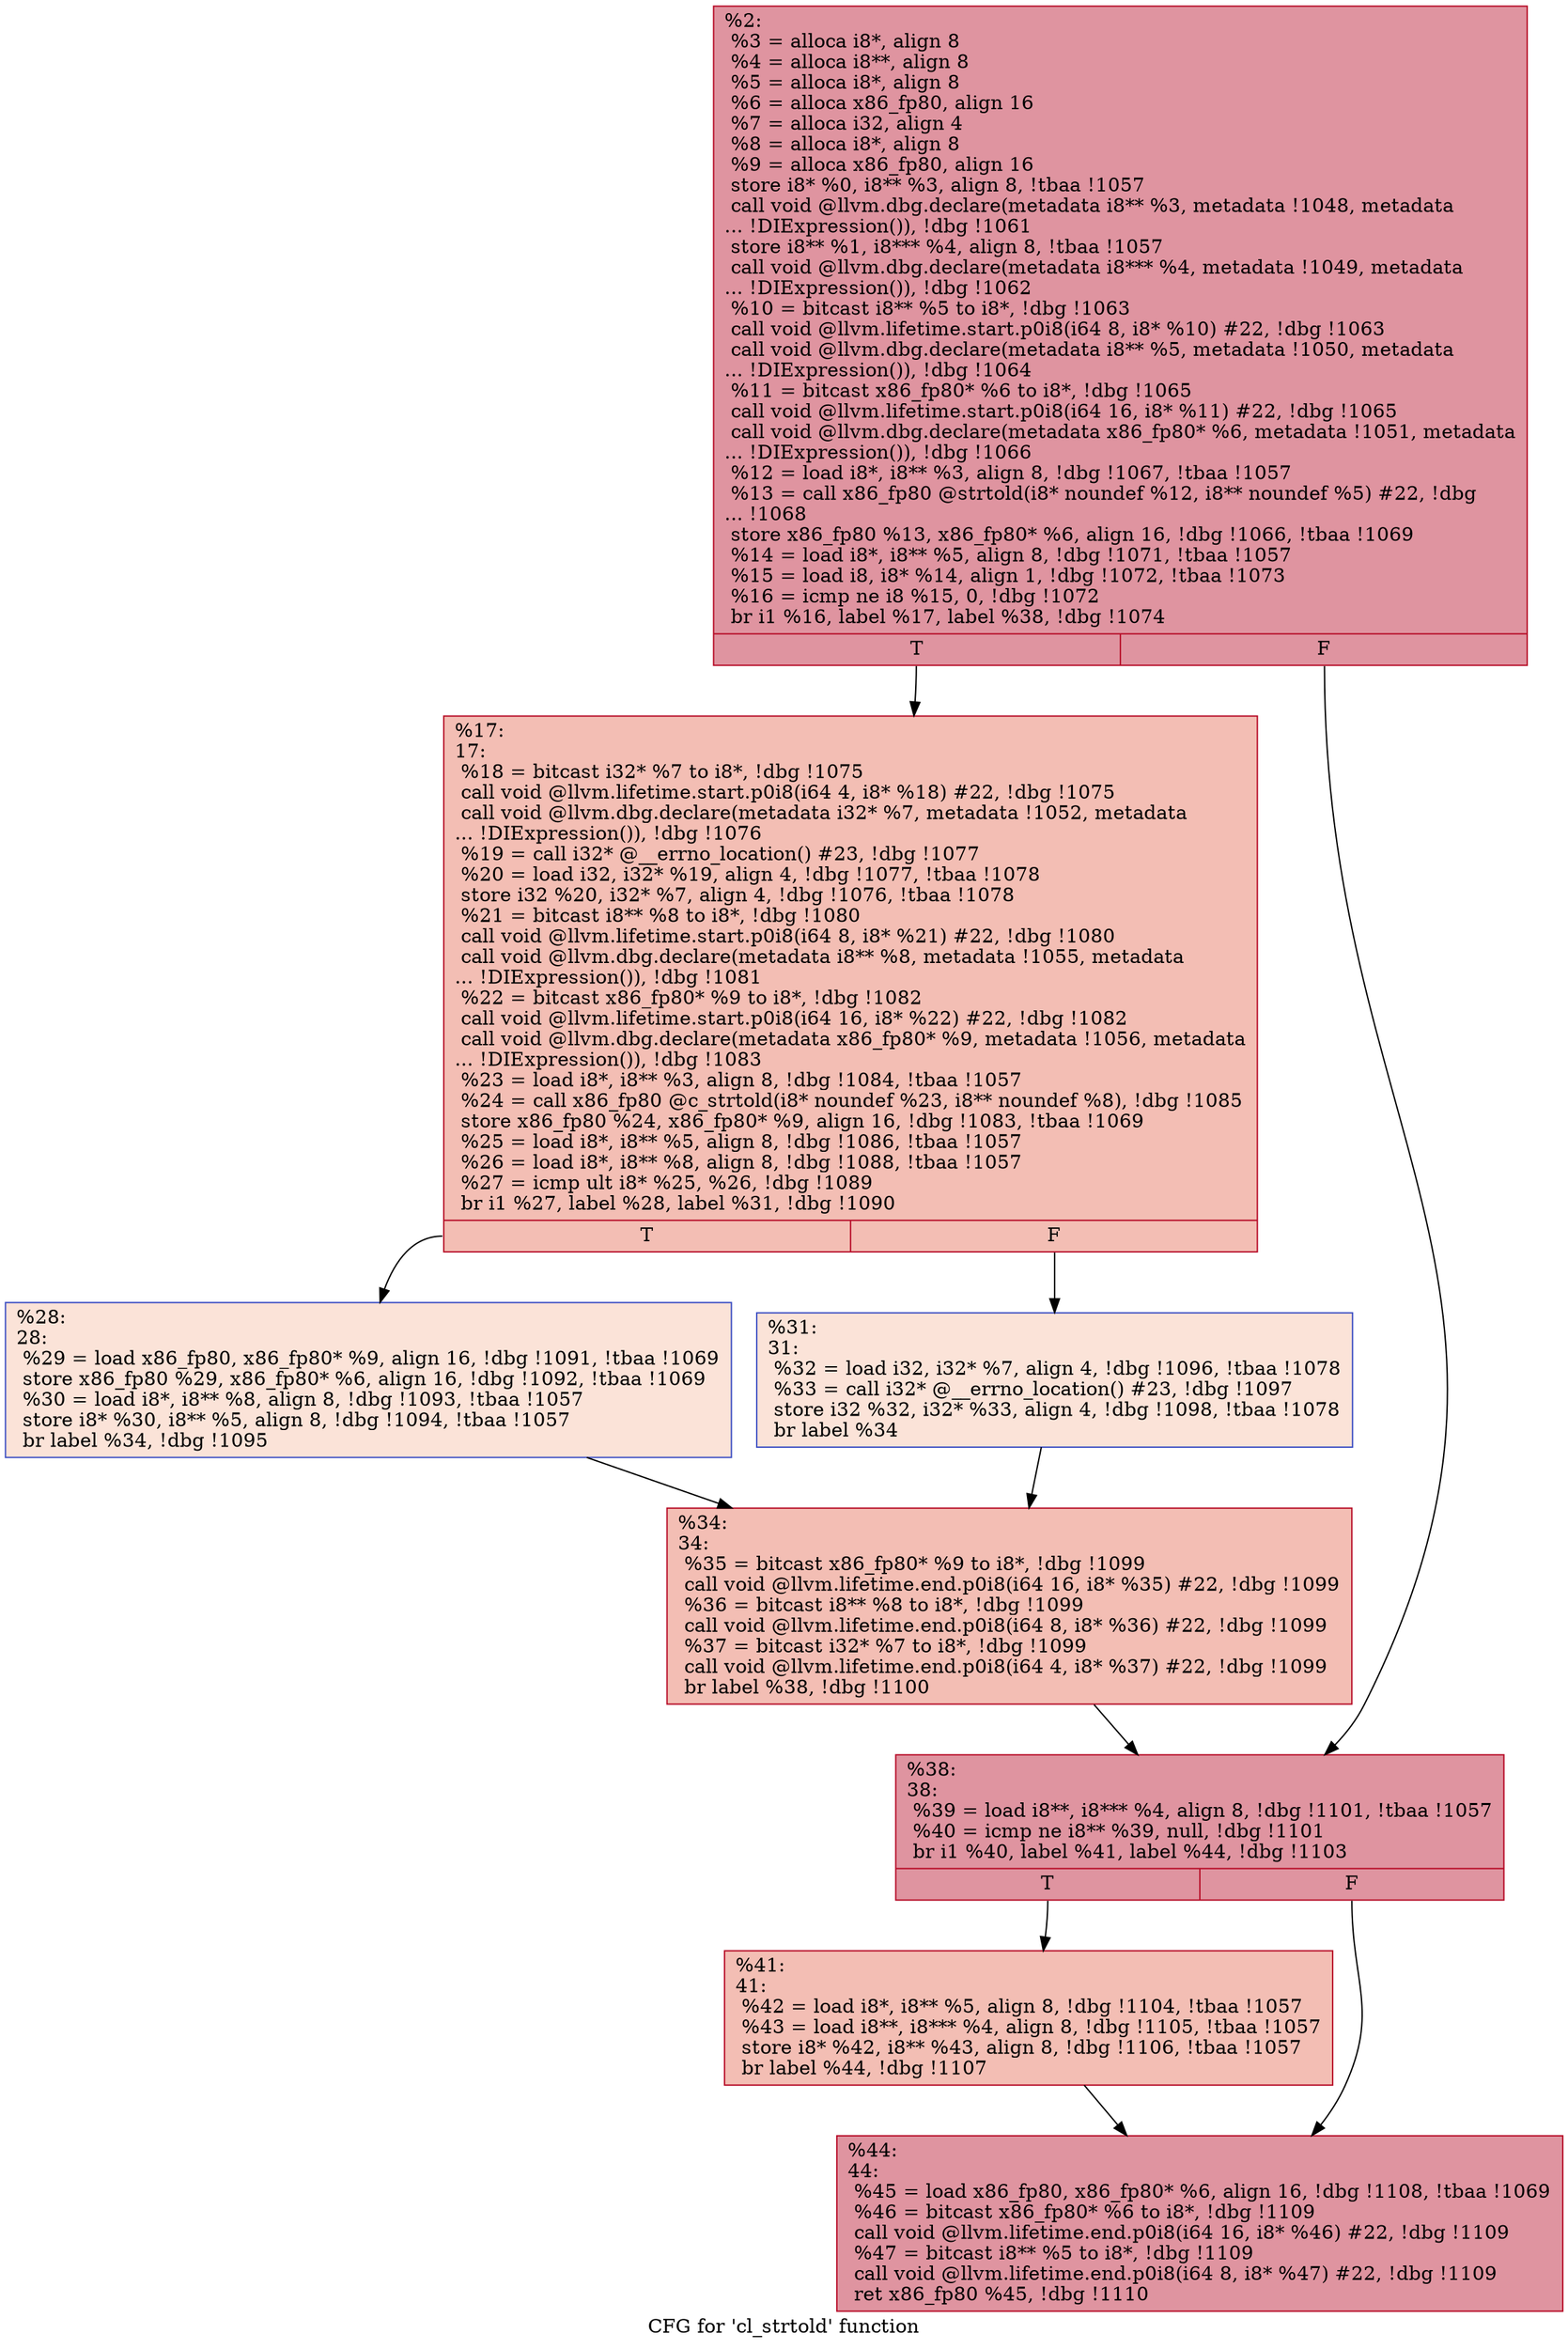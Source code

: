 digraph "CFG for 'cl_strtold' function" {
	label="CFG for 'cl_strtold' function";

	Node0x1a31180 [shape=record,color="#b70d28ff", style=filled, fillcolor="#b70d2870",label="{%2:\l  %3 = alloca i8*, align 8\l  %4 = alloca i8**, align 8\l  %5 = alloca i8*, align 8\l  %6 = alloca x86_fp80, align 16\l  %7 = alloca i32, align 4\l  %8 = alloca i8*, align 8\l  %9 = alloca x86_fp80, align 16\l  store i8* %0, i8** %3, align 8, !tbaa !1057\l  call void @llvm.dbg.declare(metadata i8** %3, metadata !1048, metadata\l... !DIExpression()), !dbg !1061\l  store i8** %1, i8*** %4, align 8, !tbaa !1057\l  call void @llvm.dbg.declare(metadata i8*** %4, metadata !1049, metadata\l... !DIExpression()), !dbg !1062\l  %10 = bitcast i8** %5 to i8*, !dbg !1063\l  call void @llvm.lifetime.start.p0i8(i64 8, i8* %10) #22, !dbg !1063\l  call void @llvm.dbg.declare(metadata i8** %5, metadata !1050, metadata\l... !DIExpression()), !dbg !1064\l  %11 = bitcast x86_fp80* %6 to i8*, !dbg !1065\l  call void @llvm.lifetime.start.p0i8(i64 16, i8* %11) #22, !dbg !1065\l  call void @llvm.dbg.declare(metadata x86_fp80* %6, metadata !1051, metadata\l... !DIExpression()), !dbg !1066\l  %12 = load i8*, i8** %3, align 8, !dbg !1067, !tbaa !1057\l  %13 = call x86_fp80 @strtold(i8* noundef %12, i8** noundef %5) #22, !dbg\l... !1068\l  store x86_fp80 %13, x86_fp80* %6, align 16, !dbg !1066, !tbaa !1069\l  %14 = load i8*, i8** %5, align 8, !dbg !1071, !tbaa !1057\l  %15 = load i8, i8* %14, align 1, !dbg !1072, !tbaa !1073\l  %16 = icmp ne i8 %15, 0, !dbg !1072\l  br i1 %16, label %17, label %38, !dbg !1074\l|{<s0>T|<s1>F}}"];
	Node0x1a31180:s0 -> Node0x1a311d0;
	Node0x1a31180:s1 -> Node0x1a31310;
	Node0x1a311d0 [shape=record,color="#b70d28ff", style=filled, fillcolor="#e36c5570",label="{%17:\l17:                                               \l  %18 = bitcast i32* %7 to i8*, !dbg !1075\l  call void @llvm.lifetime.start.p0i8(i64 4, i8* %18) #22, !dbg !1075\l  call void @llvm.dbg.declare(metadata i32* %7, metadata !1052, metadata\l... !DIExpression()), !dbg !1076\l  %19 = call i32* @__errno_location() #23, !dbg !1077\l  %20 = load i32, i32* %19, align 4, !dbg !1077, !tbaa !1078\l  store i32 %20, i32* %7, align 4, !dbg !1076, !tbaa !1078\l  %21 = bitcast i8** %8 to i8*, !dbg !1080\l  call void @llvm.lifetime.start.p0i8(i64 8, i8* %21) #22, !dbg !1080\l  call void @llvm.dbg.declare(metadata i8** %8, metadata !1055, metadata\l... !DIExpression()), !dbg !1081\l  %22 = bitcast x86_fp80* %9 to i8*, !dbg !1082\l  call void @llvm.lifetime.start.p0i8(i64 16, i8* %22) #22, !dbg !1082\l  call void @llvm.dbg.declare(metadata x86_fp80* %9, metadata !1056, metadata\l... !DIExpression()), !dbg !1083\l  %23 = load i8*, i8** %3, align 8, !dbg !1084, !tbaa !1057\l  %24 = call x86_fp80 @c_strtold(i8* noundef %23, i8** noundef %8), !dbg !1085\l  store x86_fp80 %24, x86_fp80* %9, align 16, !dbg !1083, !tbaa !1069\l  %25 = load i8*, i8** %5, align 8, !dbg !1086, !tbaa !1057\l  %26 = load i8*, i8** %8, align 8, !dbg !1088, !tbaa !1057\l  %27 = icmp ult i8* %25, %26, !dbg !1089\l  br i1 %27, label %28, label %31, !dbg !1090\l|{<s0>T|<s1>F}}"];
	Node0x1a311d0:s0 -> Node0x1a31220;
	Node0x1a311d0:s1 -> Node0x1a31270;
	Node0x1a31220 [shape=record,color="#3d50c3ff", style=filled, fillcolor="#f6bfa670",label="{%28:\l28:                                               \l  %29 = load x86_fp80, x86_fp80* %9, align 16, !dbg !1091, !tbaa !1069\l  store x86_fp80 %29, x86_fp80* %6, align 16, !dbg !1092, !tbaa !1069\l  %30 = load i8*, i8** %8, align 8, !dbg !1093, !tbaa !1057\l  store i8* %30, i8** %5, align 8, !dbg !1094, !tbaa !1057\l  br label %34, !dbg !1095\l}"];
	Node0x1a31220 -> Node0x1a312c0;
	Node0x1a31270 [shape=record,color="#3d50c3ff", style=filled, fillcolor="#f6bfa670",label="{%31:\l31:                                               \l  %32 = load i32, i32* %7, align 4, !dbg !1096, !tbaa !1078\l  %33 = call i32* @__errno_location() #23, !dbg !1097\l  store i32 %32, i32* %33, align 4, !dbg !1098, !tbaa !1078\l  br label %34\l}"];
	Node0x1a31270 -> Node0x1a312c0;
	Node0x1a312c0 [shape=record,color="#b70d28ff", style=filled, fillcolor="#e36c5570",label="{%34:\l34:                                               \l  %35 = bitcast x86_fp80* %9 to i8*, !dbg !1099\l  call void @llvm.lifetime.end.p0i8(i64 16, i8* %35) #22, !dbg !1099\l  %36 = bitcast i8** %8 to i8*, !dbg !1099\l  call void @llvm.lifetime.end.p0i8(i64 8, i8* %36) #22, !dbg !1099\l  %37 = bitcast i32* %7 to i8*, !dbg !1099\l  call void @llvm.lifetime.end.p0i8(i64 4, i8* %37) #22, !dbg !1099\l  br label %38, !dbg !1100\l}"];
	Node0x1a312c0 -> Node0x1a31310;
	Node0x1a31310 [shape=record,color="#b70d28ff", style=filled, fillcolor="#b70d2870",label="{%38:\l38:                                               \l  %39 = load i8**, i8*** %4, align 8, !dbg !1101, !tbaa !1057\l  %40 = icmp ne i8** %39, null, !dbg !1101\l  br i1 %40, label %41, label %44, !dbg !1103\l|{<s0>T|<s1>F}}"];
	Node0x1a31310:s0 -> Node0x1a31360;
	Node0x1a31310:s1 -> Node0x1a313b0;
	Node0x1a31360 [shape=record,color="#b70d28ff", style=filled, fillcolor="#e36c5570",label="{%41:\l41:                                               \l  %42 = load i8*, i8** %5, align 8, !dbg !1104, !tbaa !1057\l  %43 = load i8**, i8*** %4, align 8, !dbg !1105, !tbaa !1057\l  store i8* %42, i8** %43, align 8, !dbg !1106, !tbaa !1057\l  br label %44, !dbg !1107\l}"];
	Node0x1a31360 -> Node0x1a313b0;
	Node0x1a313b0 [shape=record,color="#b70d28ff", style=filled, fillcolor="#b70d2870",label="{%44:\l44:                                               \l  %45 = load x86_fp80, x86_fp80* %6, align 16, !dbg !1108, !tbaa !1069\l  %46 = bitcast x86_fp80* %6 to i8*, !dbg !1109\l  call void @llvm.lifetime.end.p0i8(i64 16, i8* %46) #22, !dbg !1109\l  %47 = bitcast i8** %5 to i8*, !dbg !1109\l  call void @llvm.lifetime.end.p0i8(i64 8, i8* %47) #22, !dbg !1109\l  ret x86_fp80 %45, !dbg !1110\l}"];
}
